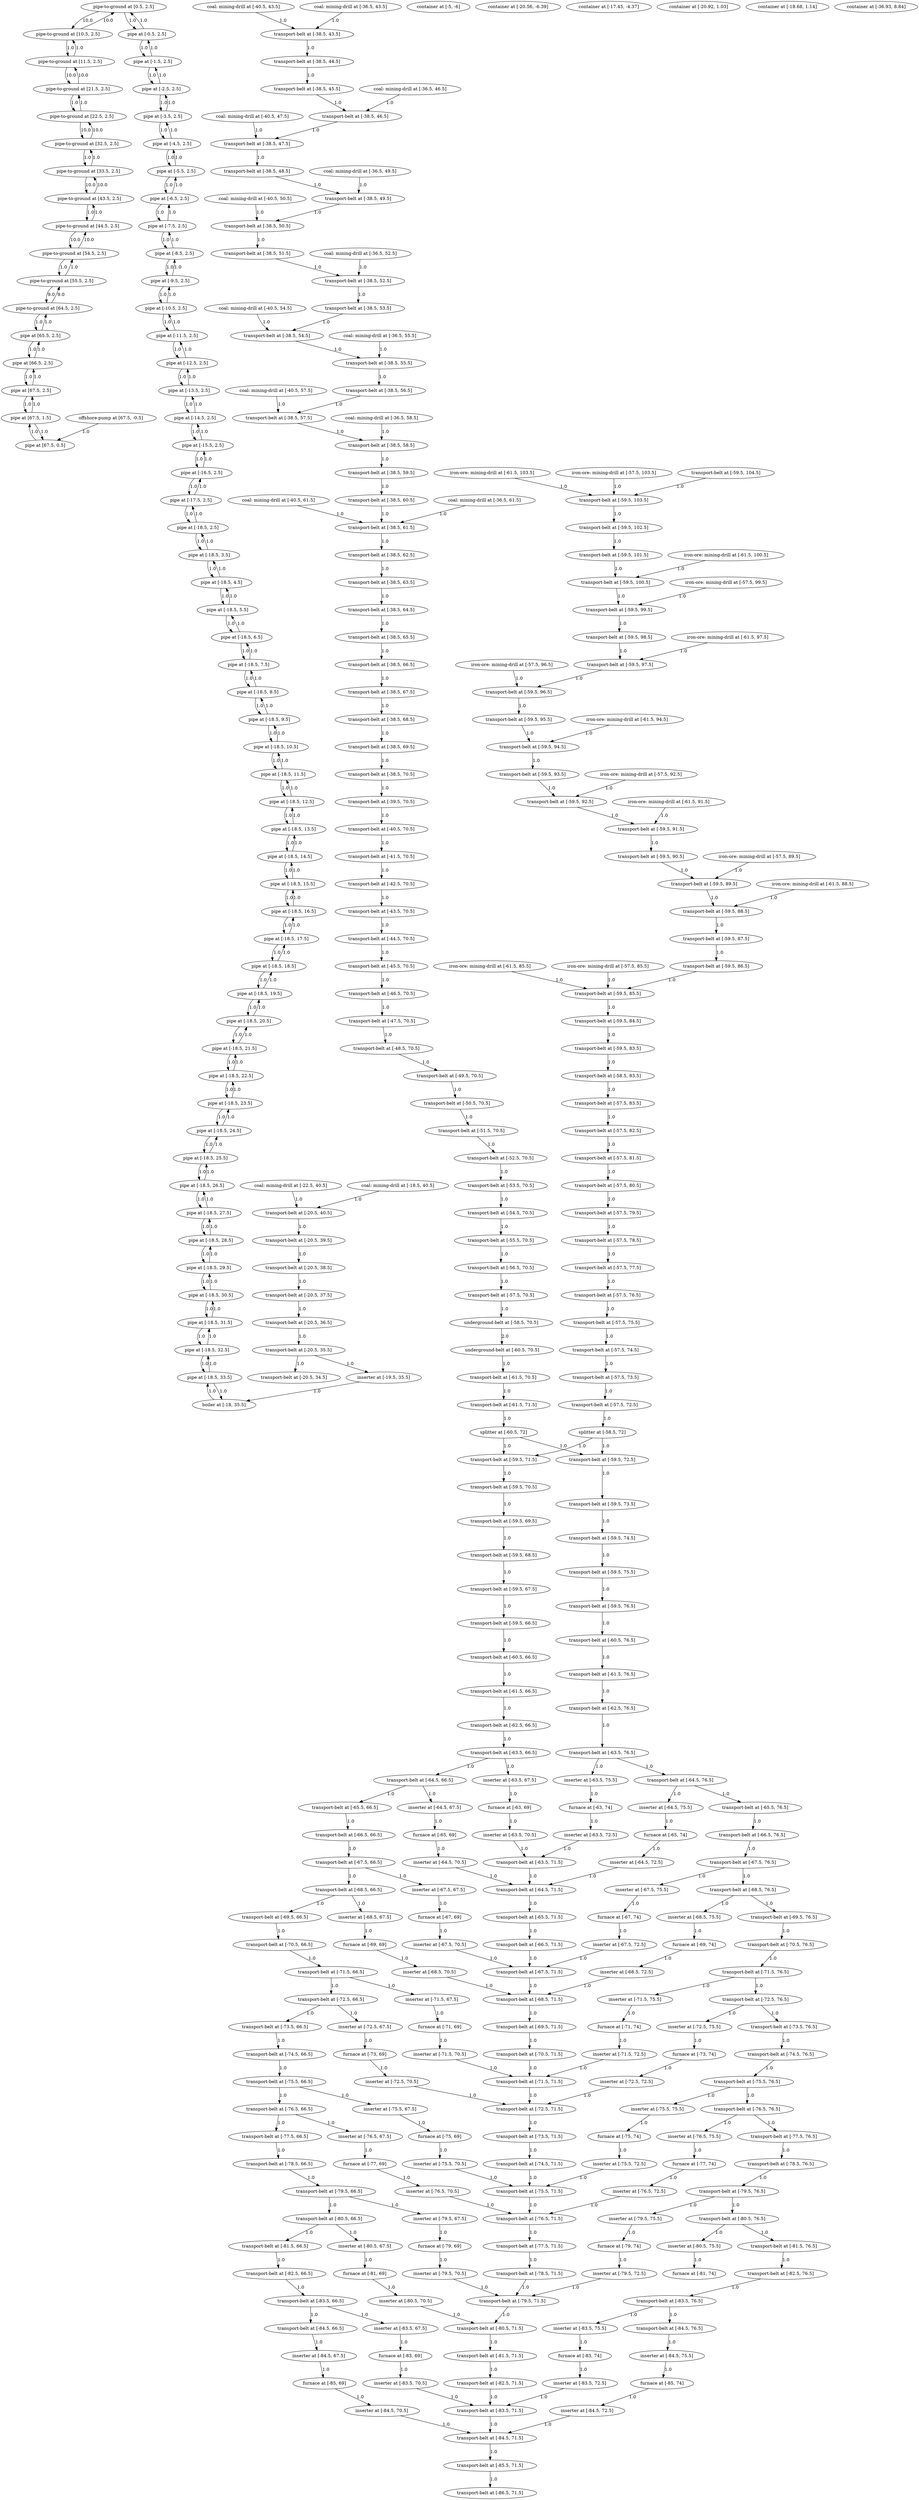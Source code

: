 digraph {
    0 [ label = "pipe-to-ground at [0.5, 2.5]" ]
    1 [ label = "pipe-to-ground at [11.5, 2.5]" ]
    2 [ label = "pipe-to-ground at [10.5, 2.5]" ]
    3 [ label = "pipe-to-ground at [21.5, 2.5]" ]
    4 [ label = "pipe-to-ground at [22.5, 2.5]" ]
    5 [ label = "offshore-pump at [67.5, -0.5]" ]
    6 [ label = "inserter at [-84.5, 67.5]" ]
    7 [ label = "transport-belt at [-84.5, 66.5]" ]
    8 [ label = "inserter at [-83.5, 67.5]" ]
    9 [ label = "transport-belt at [-83.5, 66.5]" ]
    10 [ label = "transport-belt at [-82.5, 66.5]" ]
    11 [ label = "inserter at [-80.5, 67.5]" ]
    12 [ label = "transport-belt at [-81.5, 66.5]" ]
    13 [ label = "transport-belt at [-80.5, 66.5]" ]
    14 [ label = "inserter at [-79.5, 67.5]" ]
    15 [ label = "transport-belt at [-79.5, 66.5]" ]
    16 [ label = "transport-belt at [-78.5, 66.5]" ]
    17 [ label = "inserter at [-76.5, 67.5]" ]
    18 [ label = "transport-belt at [-77.5, 66.5]" ]
    19 [ label = "transport-belt at [-76.5, 66.5]" ]
    20 [ label = "inserter at [-75.5, 67.5]" ]
    21 [ label = "transport-belt at [-75.5, 66.5]" ]
    22 [ label = "transport-belt at [-74.5, 66.5]" ]
    23 [ label = "inserter at [-72.5, 67.5]" ]
    24 [ label = "transport-belt at [-73.5, 66.5]" ]
    25 [ label = "transport-belt at [-72.5, 66.5]" ]
    26 [ label = "inserter at [-71.5, 67.5]" ]
    27 [ label = "transport-belt at [-71.5, 66.5]" ]
    28 [ label = "transport-belt at [-70.5, 66.5]" ]
    29 [ label = "inserter at [-68.5, 67.5]" ]
    30 [ label = "transport-belt at [-69.5, 66.5]" ]
    31 [ label = "transport-belt at [-68.5, 66.5]" ]
    32 [ label = "inserter at [-67.5, 67.5]" ]
    33 [ label = "transport-belt at [-67.5, 66.5]" ]
    34 [ label = "transport-belt at [-66.5, 66.5]" ]
    35 [ label = "inserter at [-64.5, 67.5]" ]
    36 [ label = "transport-belt at [-65.5, 66.5]" ]
    37 [ label = "transport-belt at [-64.5, 66.5]" ]
    38 [ label = "furnace at [-85, 69]" ]
    39 [ label = "furnace at [-83, 69]" ]
    40 [ label = "furnace at [-81, 69]" ]
    41 [ label = "furnace at [-79, 69]" ]
    42 [ label = "furnace at [-77, 69]" ]
    43 [ label = "furnace at [-75, 69]" ]
    44 [ label = "furnace at [-73, 69]" ]
    45 [ label = "furnace at [-71, 69]" ]
    46 [ label = "furnace at [-69, 69]" ]
    47 [ label = "furnace at [-67, 69]" ]
    48 [ label = "furnace at [-65, 69]" ]
    49 [ label = "transport-belt at [-86.5, 71.5]" ]
    50 [ label = "inserter at [-84.5, 70.5]" ]
    51 [ label = "transport-belt at [-85.5, 71.5]" ]
    52 [ label = "transport-belt at [-84.5, 71.5]" ]
    53 [ label = "inserter at [-83.5, 70.5]" ]
    54 [ label = "transport-belt at [-83.5, 71.5]" ]
    55 [ label = "transport-belt at [-82.5, 71.5]" ]
    56 [ label = "inserter at [-80.5, 70.5]" ]
    57 [ label = "transport-belt at [-81.5, 71.5]" ]
    58 [ label = "transport-belt at [-80.5, 71.5]" ]
    59 [ label = "inserter at [-79.5, 70.5]" ]
    60 [ label = "transport-belt at [-79.5, 71.5]" ]
    61 [ label = "transport-belt at [-78.5, 71.5]" ]
    62 [ label = "inserter at [-76.5, 70.5]" ]
    63 [ label = "transport-belt at [-77.5, 71.5]" ]
    64 [ label = "transport-belt at [-76.5, 71.5]" ]
    65 [ label = "inserter at [-75.5, 70.5]" ]
    66 [ label = "transport-belt at [-75.5, 71.5]" ]
    67 [ label = "transport-belt at [-74.5, 71.5]" ]
    68 [ label = "inserter at [-72.5, 70.5]" ]
    69 [ label = "transport-belt at [-73.5, 71.5]" ]
    70 [ label = "transport-belt at [-72.5, 71.5]" ]
    71 [ label = "inserter at [-71.5, 70.5]" ]
    72 [ label = "transport-belt at [-71.5, 71.5]" ]
    73 [ label = "transport-belt at [-70.5, 71.5]" ]
    74 [ label = "inserter at [-68.5, 70.5]" ]
    75 [ label = "transport-belt at [-69.5, 71.5]" ]
    76 [ label = "transport-belt at [-68.5, 71.5]" ]
    77 [ label = "inserter at [-67.5, 70.5]" ]
    78 [ label = "transport-belt at [-67.5, 71.5]" ]
    79 [ label = "transport-belt at [-66.5, 71.5]" ]
    80 [ label = "inserter at [-64.5, 70.5]" ]
    81 [ label = "transport-belt at [-65.5, 71.5]" ]
    82 [ label = "transport-belt at [-64.5, 71.5]" ]
    83 [ label = "inserter at [-84.5, 72.5]" ]
    84 [ label = "furnace at [-85, 74]" ]
    85 [ label = "inserter at [-83.5, 72.5]" ]
    86 [ label = "furnace at [-83, 74]" ]
    87 [ label = "furnace at [-81, 74]" ]
    88 [ label = "inserter at [-79.5, 72.5]" ]
    89 [ label = "furnace at [-79, 74]" ]
    90 [ label = "inserter at [-76.5, 72.5]" ]
    91 [ label = "furnace at [-77, 74]" ]
    92 [ label = "inserter at [-75.5, 72.5]" ]
    93 [ label = "furnace at [-75, 74]" ]
    94 [ label = "inserter at [-72.5, 72.5]" ]
    95 [ label = "furnace at [-73, 74]" ]
    96 [ label = "inserter at [-71.5, 72.5]" ]
    97 [ label = "furnace at [-71, 74]" ]
    98 [ label = "inserter at [-68.5, 72.5]" ]
    99 [ label = "furnace at [-69, 74]" ]
    100 [ label = "inserter at [-67.5, 72.5]" ]
    101 [ label = "furnace at [-67, 74]" ]
    102 [ label = "inserter at [-64.5, 72.5]" ]
    103 [ label = "furnace at [-65, 74]" ]
    104 [ label = "inserter at [-84.5, 75.5]" ]
    105 [ label = "inserter at [-83.5, 75.5]" ]
    106 [ label = "inserter at [-80.5, 75.5]" ]
    107 [ label = "inserter at [-79.5, 75.5]" ]
    108 [ label = "inserter at [-76.5, 75.5]" ]
    109 [ label = "inserter at [-75.5, 75.5]" ]
    110 [ label = "inserter at [-72.5, 75.5]" ]
    111 [ label = "inserter at [-71.5, 75.5]" ]
    112 [ label = "inserter at [-68.5, 75.5]" ]
    113 [ label = "inserter at [-67.5, 75.5]" ]
    114 [ label = "inserter at [-64.5, 75.5]" ]
    115 [ label = "transport-belt at [-84.5, 76.5]" ]
    116 [ label = "transport-belt at [-82.5, 76.5]" ]
    117 [ label = "transport-belt at [-83.5, 76.5]" ]
    118 [ label = "transport-belt at [-80.5, 76.5]" ]
    119 [ label = "transport-belt at [-81.5, 76.5]" ]
    120 [ label = "transport-belt at [-78.5, 76.5]" ]
    121 [ label = "transport-belt at [-79.5, 76.5]" ]
    122 [ label = "transport-belt at [-76.5, 76.5]" ]
    123 [ label = "transport-belt at [-77.5, 76.5]" ]
    124 [ label = "transport-belt at [-74.5, 76.5]" ]
    125 [ label = "transport-belt at [-75.5, 76.5]" ]
    126 [ label = "transport-belt at [-72.5, 76.5]" ]
    127 [ label = "transport-belt at [-73.5, 76.5]" ]
    128 [ label = "transport-belt at [-70.5, 76.5]" ]
    129 [ label = "transport-belt at [-71.5, 76.5]" ]
    130 [ label = "transport-belt at [-68.5, 76.5]" ]
    131 [ label = "transport-belt at [-69.5, 76.5]" ]
    132 [ label = "transport-belt at [-66.5, 76.5]" ]
    133 [ label = "transport-belt at [-67.5, 76.5]" ]
    134 [ label = "transport-belt at [-64.5, 76.5]" ]
    135 [ label = "transport-belt at [-65.5, 76.5]" ]
    136 [ label = "container at [-5, -6]" ]
    137 [ label = "container at [-20.56, -6.39]" ]
    138 [ label = "container at [-17.45, -4.37]" ]
    139 [ label = "coal: mining-drill at [-40.5, 43.5]" ]
    140 [ label = "transport-belt at [-38.5, 43.5]" ]
    141 [ label = "coal: mining-drill at [-36.5, 43.5]" ]
    142 [ label = "transport-belt at [-38.5, 44.5]" ]
    143 [ label = "transport-belt at [-38.5, 45.5]" ]
    144 [ label = "coal: mining-drill at [-36.5, 46.5]" ]
    145 [ label = "coal: mining-drill at [-40.5, 47.5]" ]
    146 [ label = "transport-belt at [-38.5, 46.5]" ]
    147 [ label = "transport-belt at [-38.5, 47.5]" ]
    148 [ label = "coal: mining-drill at [-40.5, 50.5]" ]
    149 [ label = "transport-belt at [-38.5, 48.5]" ]
    150 [ label = "transport-belt at [-38.5, 49.5]" ]
    151 [ label = "coal: mining-drill at [-36.5, 49.5]" ]
    152 [ label = "transport-belt at [-38.5, 50.5]" ]
    153 [ label = "transport-belt at [-38.5, 51.5]" ]
    154 [ label = "coal: mining-drill at [-36.5, 52.5]" ]
    155 [ label = "coal: mining-drill at [-40.5, 54.5]" ]
    156 [ label = "transport-belt at [-38.5, 52.5]" ]
    157 [ label = "transport-belt at [-38.5, 53.5]" ]
    158 [ label = "transport-belt at [-38.5, 54.5]" ]
    159 [ label = "transport-belt at [-38.5, 55.5]" ]
    160 [ label = "coal: mining-drill at [-36.5, 55.5]" ]
    161 [ label = "coal: mining-drill at [-40.5, 57.5]" ]
    162 [ label = "transport-belt at [-38.5, 56.5]" ]
    163 [ label = "transport-belt at [-38.5, 57.5]" ]
    164 [ label = "coal: mining-drill at [-36.5, 58.5]" ]
    165 [ label = "transport-belt at [-38.5, 58.5]" ]
    166 [ label = "transport-belt at [-38.5, 59.5]" ]
    167 [ label = "coal: mining-drill at [-40.5, 61.5]" ]
    168 [ label = "transport-belt at [-38.5, 60.5]" ]
    169 [ label = "transport-belt at [-38.5, 61.5]" ]
    170 [ label = "coal: mining-drill at [-36.5, 61.5]" ]
    171 [ label = "transport-belt at [-38.5, 63.5]" ]
    172 [ label = "transport-belt at [-38.5, 62.5]" ]
    173 [ label = "pipe at [67.5, 0.5]" ]
    174 [ label = "pipe at [67.5, 1.5]" ]
    175 [ label = "pipe at [65.5, 2.5]" ]
    176 [ label = "pipe-to-ground at [64.5, 2.5]" ]
    177 [ label = "pipe at [67.5, 2.5]" ]
    178 [ label = "pipe at [66.5, 2.5]" ]
    179 [ label = "container at [-20.92, 1.03]" ]
    180 [ label = "container at [-18.68, 1.14]" ]
    181 [ label = "pipe at [-18.5, 2.5]" ]
    182 [ label = "pipe at [-18.5, 3.5]" ]
    183 [ label = "pipe at [-16.5, 2.5]" ]
    184 [ label = "pipe at [-17.5, 2.5]" ]
    185 [ label = "pipe at [-14.5, 2.5]" ]
    186 [ label = "pipe at [-15.5, 2.5]" ]
    187 [ label = "pipe at [-12.5, 2.5]" ]
    188 [ label = "pipe at [-13.5, 2.5]" ]
    189 [ label = "pipe at [-10.5, 2.5]" ]
    190 [ label = "pipe at [-11.5, 2.5]" ]
    191 [ label = "pipe at [-8.5, 2.5]" ]
    192 [ label = "pipe at [-9.5, 2.5]" ]
    193 [ label = "pipe at [-6.5, 2.5]" ]
    194 [ label = "pipe at [-7.5, 2.5]" ]
    195 [ label = "pipe at [-4.5, 2.5]" ]
    196 [ label = "pipe at [-5.5, 2.5]" ]
    197 [ label = "pipe at [-2.5, 2.5]" ]
    198 [ label = "pipe at [-3.5, 2.5]" ]
    199 [ label = "pipe at [-0.5, 2.5]" ]
    200 [ label = "pipe at [-1.5, 2.5]" ]
    201 [ label = "pipe at [-18.5, 4.5]" ]
    202 [ label = "pipe at [-18.5, 5.5]" ]
    203 [ label = "pipe at [-18.5, 6.5]" ]
    204 [ label = "pipe at [-18.5, 7.5]" ]
    205 [ label = "pipe at [-18.5, 8.5]" ]
    206 [ label = "pipe at [-18.5, 9.5]" ]
    207 [ label = "pipe at [-18.5, 10.5]" ]
    208 [ label = "pipe at [-18.5, 11.5]" ]
    209 [ label = "pipe at [-18.5, 12.5]" ]
    210 [ label = "pipe at [-18.5, 13.5]" ]
    211 [ label = "pipe at [-18.5, 14.5]" ]
    212 [ label = "pipe at [-18.5, 15.5]" ]
    213 [ label = "pipe at [-18.5, 16.5]" ]
    214 [ label = "pipe at [-18.5, 17.5]" ]
    215 [ label = "pipe at [-18.5, 18.5]" ]
    216 [ label = "pipe at [-18.5, 19.5]" ]
    217 [ label = "pipe at [-18.5, 20.5]" ]
    218 [ label = "pipe at [-18.5, 21.5]" ]
    219 [ label = "pipe at [-18.5, 22.5]" ]
    220 [ label = "pipe at [-18.5, 23.5]" ]
    221 [ label = "pipe at [-18.5, 24.5]" ]
    222 [ label = "pipe at [-18.5, 25.5]" ]
    223 [ label = "pipe at [-18.5, 26.5]" ]
    224 [ label = "pipe at [-18.5, 27.5]" ]
    225 [ label = "pipe at [-18.5, 28.5]" ]
    226 [ label = "pipe at [-18.5, 29.5]" ]
    227 [ label = "pipe at [-18.5, 30.5]" ]
    228 [ label = "pipe at [-18.5, 31.5]" ]
    229 [ label = "container at [-36.93, 8.84]" ]
    230 [ label = "iron-ore: mining-drill at [-61.5, 97.5]" ]
    231 [ label = "transport-belt at [-59.5, 97.5]" ]
    232 [ label = "transport-belt at [-59.5, 96.5]" ]
    233 [ label = "iron-ore: mining-drill at [-57.5, 96.5]" ]
    234 [ label = "iron-ore: mining-drill at [-61.5, 100.5]" ]
    235 [ label = "transport-belt at [-59.5, 99.5]" ]
    236 [ label = "transport-belt at [-59.5, 98.5]" ]
    237 [ label = "iron-ore: mining-drill at [-57.5, 99.5]" ]
    238 [ label = "transport-belt at [-59.5, 101.5]" ]
    239 [ label = "transport-belt at [-59.5, 100.5]" ]
    240 [ label = "iron-ore: mining-drill at [-61.5, 103.5]" ]
    241 [ label = "transport-belt at [-59.5, 103.5]" ]
    242 [ label = "transport-belt at [-59.5, 102.5]" ]
    243 [ label = "iron-ore: mining-drill at [-57.5, 103.5]" ]
    244 [ label = "transport-belt at [-59.5, 104.5]" ]
    245 [ label = "pipe at [-18.5, 32.5]" ]
    246 [ label = "pipe at [-18.5, 33.5]" ]
    247 [ label = "transport-belt at [-20.5, 34.5]" ]
    248 [ label = "transport-belt at [-20.5, 35.5]" ]
    249 [ label = "inserter at [-19.5, 35.5]" ]
    250 [ label = "boiler at [-18, 35.5]" ]
    251 [ label = "transport-belt at [-20.5, 36.5]" ]
    252 [ label = "transport-belt at [-20.5, 37.5]" ]
    253 [ label = "coal: mining-drill at [-22.5, 40.5]" ]
    254 [ label = "transport-belt at [-20.5, 38.5]" ]
    255 [ label = "transport-belt at [-20.5, 39.5]" ]
    256 [ label = "coal: mining-drill at [-18.5, 40.5]" ]
    257 [ label = "transport-belt at [-20.5, 40.5]" ]
    258 [ label = "transport-belt at [-38.5, 65.5]" ]
    259 [ label = "transport-belt at [-38.5, 64.5]" ]
    260 [ label = "inserter at [-63.5, 67.5]" ]
    261 [ label = "transport-belt at [-63.5, 66.5]" ]
    262 [ label = "transport-belt at [-62.5, 66.5]" ]
    263 [ label = "transport-belt at [-61.5, 66.5]" ]
    264 [ label = "transport-belt at [-60.5, 66.5]" ]
    265 [ label = "transport-belt at [-59.5, 66.5]" ]
    266 [ label = "transport-belt at [-59.5, 67.5]" ]
    267 [ label = "transport-belt at [-38.5, 67.5]" ]
    268 [ label = "transport-belt at [-38.5, 66.5]" ]
    269 [ label = "furnace at [-63, 69]" ]
    270 [ label = "transport-belt at [-59.5, 68.5]" ]
    271 [ label = "transport-belt at [-59.5, 69.5]" ]
    272 [ label = "transport-belt at [-38.5, 69.5]" ]
    273 [ label = "transport-belt at [-38.5, 68.5]" ]
    274 [ label = "inserter at [-63.5, 70.5]" ]
    275 [ label = "transport-belt at [-63.5, 71.5]" ]
    276 [ label = "transport-belt at [-61.5, 71.5]" ]
    277 [ label = "transport-belt at [-61.5, 70.5]" ]
    278 [ label = "underground-belt at [-60.5, 70.5]" ]
    279 [ label = "splitter at [-60.5, 72]" ]
    280 [ label = "underground-belt at [-58.5, 70.5]" ]
    281 [ label = "splitter at [-58.5, 72]" ]
    282 [ label = "transport-belt at [-59.5, 70.5]" ]
    283 [ label = "transport-belt at [-59.5, 71.5]" ]
    284 [ label = "transport-belt at [-56.5, 70.5]" ]
    285 [ label = "transport-belt at [-57.5, 70.5]" ]
    286 [ label = "transport-belt at [-54.5, 70.5]" ]
    287 [ label = "transport-belt at [-55.5, 70.5]" ]
    288 [ label = "transport-belt at [-52.5, 70.5]" ]
    289 [ label = "transport-belt at [-53.5, 70.5]" ]
    290 [ label = "transport-belt at [-50.5, 70.5]" ]
    291 [ label = "transport-belt at [-51.5, 70.5]" ]
    292 [ label = "transport-belt at [-48.5, 70.5]" ]
    293 [ label = "transport-belt at [-49.5, 70.5]" ]
    294 [ label = "transport-belt at [-46.5, 70.5]" ]
    295 [ label = "transport-belt at [-47.5, 70.5]" ]
    296 [ label = "transport-belt at [-44.5, 70.5]" ]
    297 [ label = "transport-belt at [-45.5, 70.5]" ]
    298 [ label = "transport-belt at [-42.5, 70.5]" ]
    299 [ label = "transport-belt at [-43.5, 70.5]" ]
    300 [ label = "transport-belt at [-40.5, 70.5]" ]
    301 [ label = "transport-belt at [-41.5, 70.5]" ]
    302 [ label = "transport-belt at [-38.5, 70.5]" ]
    303 [ label = "transport-belt at [-39.5, 70.5]" ]
    304 [ label = "inserter at [-63.5, 72.5]" ]
    305 [ label = "furnace at [-63, 74]" ]
    306 [ label = "transport-belt at [-59.5, 73.5]" ]
    307 [ label = "transport-belt at [-59.5, 72.5]" ]
    308 [ label = "transport-belt at [-57.5, 72.5]" ]
    309 [ label = "transport-belt at [-57.5, 73.5]" ]
    310 [ label = "inserter at [-63.5, 75.5]" ]
    311 [ label = "transport-belt at [-59.5, 75.5]" ]
    312 [ label = "transport-belt at [-59.5, 74.5]" ]
    313 [ label = "transport-belt at [-57.5, 74.5]" ]
    314 [ label = "transport-belt at [-57.5, 75.5]" ]
    315 [ label = "transport-belt at [-62.5, 76.5]" ]
    316 [ label = "transport-belt at [-63.5, 76.5]" ]
    317 [ label = "transport-belt at [-60.5, 76.5]" ]
    318 [ label = "transport-belt at [-61.5, 76.5]" ]
    319 [ label = "transport-belt at [-59.5, 76.5]" ]
    320 [ label = "transport-belt at [-57.5, 76.5]" ]
    321 [ label = "transport-belt at [-57.5, 77.5]" ]
    322 [ label = "transport-belt at [-57.5, 78.5]" ]
    323 [ label = "transport-belt at [-57.5, 79.5]" ]
    324 [ label = "transport-belt at [-57.5, 80.5]" ]
    325 [ label = "transport-belt at [-57.5, 81.5]" ]
    326 [ label = "transport-belt at [-58.5, 83.5]" ]
    327 [ label = "transport-belt at [-59.5, 83.5]" ]
    328 [ label = "transport-belt at [-57.5, 82.5]" ]
    329 [ label = "transport-belt at [-57.5, 83.5]" ]
    330 [ label = "iron-ore: mining-drill at [-61.5, 85.5]" ]
    331 [ label = "transport-belt at [-59.5, 85.5]" ]
    332 [ label = "transport-belt at [-59.5, 84.5]" ]
    333 [ label = "iron-ore: mining-drill at [-57.5, 85.5]" ]
    334 [ label = "iron-ore: mining-drill at [-61.5, 88.5]" ]
    335 [ label = "transport-belt at [-59.5, 87.5]" ]
    336 [ label = "transport-belt at [-59.5, 86.5]" ]
    337 [ label = "transport-belt at [-59.5, 89.5]" ]
    338 [ label = "transport-belt at [-59.5, 88.5]" ]
    339 [ label = "iron-ore: mining-drill at [-57.5, 89.5]" ]
    340 [ label = "iron-ore: mining-drill at [-61.5, 91.5]" ]
    341 [ label = "transport-belt at [-59.5, 91.5]" ]
    342 [ label = "transport-belt at [-59.5, 90.5]" ]
    343 [ label = "iron-ore: mining-drill at [-57.5, 92.5]" ]
    344 [ label = "iron-ore: mining-drill at [-61.5, 94.5]" ]
    345 [ label = "transport-belt at [-59.5, 93.5]" ]
    346 [ label = "transport-belt at [-59.5, 92.5]" ]
    347 [ label = "transport-belt at [-59.5, 95.5]" ]
    348 [ label = "transport-belt at [-59.5, 94.5]" ]
    349 [ label = "pipe-to-ground at [33.5, 2.5]" ]
    350 [ label = "pipe-to-ground at [32.5, 2.5]" ]
    351 [ label = "pipe-to-ground at [43.5, 2.5]" ]
    352 [ label = "pipe-to-ground at [44.5, 2.5]" ]
    353 [ label = "pipe-to-ground at [55.5, 2.5]" ]
    354 [ label = "pipe-to-ground at [54.5, 2.5]" ]
    2 -> 0 [ label = "10.0" ]
    0 -> 2 [ label = "10.0" ]
    0 -> 199 [ label = "1.0" ]
    3 -> 1 [ label = "10.0" ]
    1 -> 3 [ label = "10.0" ]
    1 -> 2 [ label = "1.0" ]
    2 -> 1 [ label = "1.0" ]
    3 -> 4 [ label = "1.0" ]
    350 -> 4 [ label = "10.0" ]
    4 -> 350 [ label = "10.0" ]
    4 -> 3 [ label = "1.0" ]
    5 -> 173 [ label = "1.0" ]
    6 -> 38 [ label = "1.0" ]
    7 -> 6 [ label = "1.0" ]
    8 -> 39 [ label = "1.0" ]
    9 -> 8 [ label = "1.0" ]
    9 -> 7 [ label = "1.0" ]
    10 -> 9 [ label = "1.0" ]
    11 -> 40 [ label = "1.0" ]
    13 -> 11 [ label = "1.0" ]
    12 -> 10 [ label = "1.0" ]
    13 -> 12 [ label = "1.0" ]
    14 -> 41 [ label = "1.0" ]
    15 -> 14 [ label = "1.0" ]
    15 -> 13 [ label = "1.0" ]
    16 -> 15 [ label = "1.0" ]
    17 -> 42 [ label = "1.0" ]
    19 -> 17 [ label = "1.0" ]
    18 -> 16 [ label = "1.0" ]
    19 -> 18 [ label = "1.0" ]
    20 -> 43 [ label = "1.0" ]
    21 -> 20 [ label = "1.0" ]
    21 -> 19 [ label = "1.0" ]
    22 -> 21 [ label = "1.0" ]
    23 -> 44 [ label = "1.0" ]
    25 -> 23 [ label = "1.0" ]
    24 -> 22 [ label = "1.0" ]
    25 -> 24 [ label = "1.0" ]
    26 -> 45 [ label = "1.0" ]
    27 -> 26 [ label = "1.0" ]
    27 -> 25 [ label = "1.0" ]
    28 -> 27 [ label = "1.0" ]
    29 -> 46 [ label = "1.0" ]
    31 -> 29 [ label = "1.0" ]
    30 -> 28 [ label = "1.0" ]
    31 -> 30 [ label = "1.0" ]
    32 -> 47 [ label = "1.0" ]
    33 -> 32 [ label = "1.0" ]
    33 -> 31 [ label = "1.0" ]
    34 -> 33 [ label = "1.0" ]
    35 -> 48 [ label = "1.0" ]
    37 -> 35 [ label = "1.0" ]
    36 -> 34 [ label = "1.0" ]
    37 -> 36 [ label = "1.0" ]
    50 -> 52 [ label = "1.0" ]
    38 -> 50 [ label = "1.0" ]
    51 -> 49 [ label = "1.0" ]
    52 -> 51 [ label = "1.0" ]
    53 -> 54 [ label = "1.0" ]
    39 -> 53 [ label = "1.0" ]
    54 -> 52 [ label = "1.0" ]
    55 -> 54 [ label = "1.0" ]
    56 -> 58 [ label = "1.0" ]
    40 -> 56 [ label = "1.0" ]
    57 -> 55 [ label = "1.0" ]
    58 -> 57 [ label = "1.0" ]
    59 -> 60 [ label = "1.0" ]
    41 -> 59 [ label = "1.0" ]
    60 -> 58 [ label = "1.0" ]
    61 -> 60 [ label = "1.0" ]
    62 -> 64 [ label = "1.0" ]
    42 -> 62 [ label = "1.0" ]
    63 -> 61 [ label = "1.0" ]
    64 -> 63 [ label = "1.0" ]
    65 -> 66 [ label = "1.0" ]
    43 -> 65 [ label = "1.0" ]
    66 -> 64 [ label = "1.0" ]
    67 -> 66 [ label = "1.0" ]
    68 -> 70 [ label = "1.0" ]
    44 -> 68 [ label = "1.0" ]
    69 -> 67 [ label = "1.0" ]
    70 -> 69 [ label = "1.0" ]
    71 -> 72 [ label = "1.0" ]
    45 -> 71 [ label = "1.0" ]
    72 -> 70 [ label = "1.0" ]
    73 -> 72 [ label = "1.0" ]
    74 -> 76 [ label = "1.0" ]
    46 -> 74 [ label = "1.0" ]
    75 -> 73 [ label = "1.0" ]
    76 -> 75 [ label = "1.0" ]
    77 -> 78 [ label = "1.0" ]
    47 -> 77 [ label = "1.0" ]
    78 -> 76 [ label = "1.0" ]
    79 -> 78 [ label = "1.0" ]
    80 -> 82 [ label = "1.0" ]
    48 -> 80 [ label = "1.0" ]
    81 -> 79 [ label = "1.0" ]
    82 -> 81 [ label = "1.0" ]
    83 -> 52 [ label = "1.0" ]
    84 -> 83 [ label = "1.0" ]
    85 -> 54 [ label = "1.0" ]
    86 -> 85 [ label = "1.0" ]
    88 -> 60 [ label = "1.0" ]
    89 -> 88 [ label = "1.0" ]
    90 -> 64 [ label = "1.0" ]
    91 -> 90 [ label = "1.0" ]
    92 -> 66 [ label = "1.0" ]
    93 -> 92 [ label = "1.0" ]
    94 -> 70 [ label = "1.0" ]
    95 -> 94 [ label = "1.0" ]
    96 -> 72 [ label = "1.0" ]
    97 -> 96 [ label = "1.0" ]
    98 -> 76 [ label = "1.0" ]
    99 -> 98 [ label = "1.0" ]
    100 -> 78 [ label = "1.0" ]
    101 -> 100 [ label = "1.0" ]
    102 -> 82 [ label = "1.0" ]
    103 -> 102 [ label = "1.0" ]
    104 -> 84 [ label = "1.0" ]
    115 -> 104 [ label = "1.0" ]
    105 -> 86 [ label = "1.0" ]
    117 -> 105 [ label = "1.0" ]
    106 -> 87 [ label = "1.0" ]
    118 -> 106 [ label = "1.0" ]
    107 -> 89 [ label = "1.0" ]
    121 -> 107 [ label = "1.0" ]
    108 -> 91 [ label = "1.0" ]
    122 -> 108 [ label = "1.0" ]
    109 -> 93 [ label = "1.0" ]
    125 -> 109 [ label = "1.0" ]
    110 -> 95 [ label = "1.0" ]
    126 -> 110 [ label = "1.0" ]
    111 -> 97 [ label = "1.0" ]
    129 -> 111 [ label = "1.0" ]
    112 -> 99 [ label = "1.0" ]
    130 -> 112 [ label = "1.0" ]
    113 -> 101 [ label = "1.0" ]
    133 -> 113 [ label = "1.0" ]
    114 -> 103 [ label = "1.0" ]
    134 -> 114 [ label = "1.0" ]
    116 -> 117 [ label = "1.0" ]
    117 -> 115 [ label = "1.0" ]
    118 -> 119 [ label = "1.0" ]
    119 -> 116 [ label = "1.0" ]
    120 -> 121 [ label = "1.0" ]
    121 -> 118 [ label = "1.0" ]
    122 -> 123 [ label = "1.0" ]
    123 -> 120 [ label = "1.0" ]
    124 -> 125 [ label = "1.0" ]
    125 -> 122 [ label = "1.0" ]
    126 -> 127 [ label = "1.0" ]
    127 -> 124 [ label = "1.0" ]
    128 -> 129 [ label = "1.0" ]
    129 -> 126 [ label = "1.0" ]
    130 -> 131 [ label = "1.0" ]
    131 -> 128 [ label = "1.0" ]
    132 -> 133 [ label = "1.0" ]
    133 -> 130 [ label = "1.0" ]
    134 -> 135 [ label = "1.0" ]
    135 -> 132 [ label = "1.0" ]
    139 -> 140 [ label = "1.0" ]
    140 -> 142 [ label = "1.0" ]
    141 -> 140 [ label = "1.0" ]
    142 -> 143 [ label = "1.0" ]
    143 -> 146 [ label = "1.0" ]
    144 -> 146 [ label = "1.0" ]
    145 -> 147 [ label = "1.0" ]
    146 -> 147 [ label = "1.0" ]
    147 -> 149 [ label = "1.0" ]
    148 -> 152 [ label = "1.0" ]
    149 -> 150 [ label = "1.0" ]
    150 -> 152 [ label = "1.0" ]
    151 -> 150 [ label = "1.0" ]
    152 -> 153 [ label = "1.0" ]
    153 -> 156 [ label = "1.0" ]
    154 -> 156 [ label = "1.0" ]
    155 -> 158 [ label = "1.0" ]
    156 -> 157 [ label = "1.0" ]
    157 -> 158 [ label = "1.0" ]
    158 -> 159 [ label = "1.0" ]
    159 -> 162 [ label = "1.0" ]
    160 -> 159 [ label = "1.0" ]
    161 -> 163 [ label = "1.0" ]
    162 -> 163 [ label = "1.0" ]
    163 -> 165 [ label = "1.0" ]
    164 -> 165 [ label = "1.0" ]
    165 -> 166 [ label = "1.0" ]
    166 -> 168 [ label = "1.0" ]
    167 -> 169 [ label = "1.0" ]
    168 -> 169 [ label = "1.0" ]
    169 -> 172 [ label = "1.0" ]
    170 -> 169 [ label = "1.0" ]
    171 -> 259 [ label = "1.0" ]
    172 -> 171 [ label = "1.0" ]
    173 -> 174 [ label = "1.0" ]
    174 -> 173 [ label = "1.0" ]
    174 -> 177 [ label = "1.0" ]
    177 -> 174 [ label = "1.0" ]
    175 -> 178 [ label = "1.0" ]
    178 -> 175 [ label = "1.0" ]
    175 -> 176 [ label = "1.0" ]
    176 -> 175 [ label = "1.0" ]
    353 -> 176 [ label = "9.0" ]
    176 -> 353 [ label = "9.0" ]
    177 -> 178 [ label = "1.0" ]
    178 -> 177 [ label = "1.0" ]
    181 -> 184 [ label = "1.0" ]
    184 -> 181 [ label = "1.0" ]
    181 -> 182 [ label = "1.0" ]
    182 -> 181 [ label = "1.0" ]
    182 -> 201 [ label = "1.0" ]
    201 -> 182 [ label = "1.0" ]
    183 -> 186 [ label = "1.0" ]
    186 -> 183 [ label = "1.0" ]
    183 -> 184 [ label = "1.0" ]
    184 -> 183 [ label = "1.0" ]
    185 -> 188 [ label = "1.0" ]
    188 -> 185 [ label = "1.0" ]
    185 -> 186 [ label = "1.0" ]
    186 -> 185 [ label = "1.0" ]
    187 -> 190 [ label = "1.0" ]
    190 -> 187 [ label = "1.0" ]
    187 -> 188 [ label = "1.0" ]
    188 -> 187 [ label = "1.0" ]
    189 -> 192 [ label = "1.0" ]
    192 -> 189 [ label = "1.0" ]
    189 -> 190 [ label = "1.0" ]
    190 -> 189 [ label = "1.0" ]
    191 -> 194 [ label = "1.0" ]
    194 -> 191 [ label = "1.0" ]
    191 -> 192 [ label = "1.0" ]
    192 -> 191 [ label = "1.0" ]
    193 -> 196 [ label = "1.0" ]
    196 -> 193 [ label = "1.0" ]
    193 -> 194 [ label = "1.0" ]
    194 -> 193 [ label = "1.0" ]
    195 -> 198 [ label = "1.0" ]
    198 -> 195 [ label = "1.0" ]
    195 -> 196 [ label = "1.0" ]
    196 -> 195 [ label = "1.0" ]
    197 -> 200 [ label = "1.0" ]
    200 -> 197 [ label = "1.0" ]
    197 -> 198 [ label = "1.0" ]
    198 -> 197 [ label = "1.0" ]
    199 -> 0 [ label = "1.0" ]
    199 -> 200 [ label = "1.0" ]
    200 -> 199 [ label = "1.0" ]
    201 -> 202 [ label = "1.0" ]
    202 -> 201 [ label = "1.0" ]
    202 -> 203 [ label = "1.0" ]
    203 -> 202 [ label = "1.0" ]
    203 -> 204 [ label = "1.0" ]
    204 -> 203 [ label = "1.0" ]
    204 -> 205 [ label = "1.0" ]
    205 -> 204 [ label = "1.0" ]
    205 -> 206 [ label = "1.0" ]
    206 -> 205 [ label = "1.0" ]
    206 -> 207 [ label = "1.0" ]
    207 -> 206 [ label = "1.0" ]
    207 -> 208 [ label = "1.0" ]
    208 -> 207 [ label = "1.0" ]
    208 -> 209 [ label = "1.0" ]
    209 -> 208 [ label = "1.0" ]
    209 -> 210 [ label = "1.0" ]
    210 -> 209 [ label = "1.0" ]
    210 -> 211 [ label = "1.0" ]
    211 -> 210 [ label = "1.0" ]
    211 -> 212 [ label = "1.0" ]
    212 -> 211 [ label = "1.0" ]
    212 -> 213 [ label = "1.0" ]
    213 -> 212 [ label = "1.0" ]
    213 -> 214 [ label = "1.0" ]
    214 -> 213 [ label = "1.0" ]
    214 -> 215 [ label = "1.0" ]
    215 -> 214 [ label = "1.0" ]
    215 -> 216 [ label = "1.0" ]
    216 -> 215 [ label = "1.0" ]
    216 -> 217 [ label = "1.0" ]
    217 -> 216 [ label = "1.0" ]
    217 -> 218 [ label = "1.0" ]
    218 -> 217 [ label = "1.0" ]
    218 -> 219 [ label = "1.0" ]
    219 -> 218 [ label = "1.0" ]
    219 -> 220 [ label = "1.0" ]
    220 -> 219 [ label = "1.0" ]
    220 -> 221 [ label = "1.0" ]
    221 -> 220 [ label = "1.0" ]
    221 -> 222 [ label = "1.0" ]
    222 -> 221 [ label = "1.0" ]
    222 -> 223 [ label = "1.0" ]
    223 -> 222 [ label = "1.0" ]
    223 -> 224 [ label = "1.0" ]
    224 -> 223 [ label = "1.0" ]
    224 -> 225 [ label = "1.0" ]
    225 -> 224 [ label = "1.0" ]
    225 -> 226 [ label = "1.0" ]
    226 -> 225 [ label = "1.0" ]
    226 -> 227 [ label = "1.0" ]
    227 -> 226 [ label = "1.0" ]
    227 -> 228 [ label = "1.0" ]
    228 -> 227 [ label = "1.0" ]
    228 -> 245 [ label = "1.0" ]
    245 -> 228 [ label = "1.0" ]
    230 -> 231 [ label = "1.0" ]
    231 -> 232 [ label = "1.0" ]
    232 -> 347 [ label = "1.0" ]
    233 -> 232 [ label = "1.0" ]
    234 -> 239 [ label = "1.0" ]
    235 -> 236 [ label = "1.0" ]
    236 -> 231 [ label = "1.0" ]
    237 -> 235 [ label = "1.0" ]
    238 -> 239 [ label = "1.0" ]
    239 -> 235 [ label = "1.0" ]
    240 -> 241 [ label = "1.0" ]
    241 -> 242 [ label = "1.0" ]
    242 -> 238 [ label = "1.0" ]
    243 -> 241 [ label = "1.0" ]
    244 -> 241 [ label = "1.0" ]
    245 -> 246 [ label = "1.0" ]
    246 -> 245 [ label = "1.0" ]
    246 -> 250 [ label = "1.0" ]
    250 -> 246 [ label = "1.0" ]
    248 -> 247 [ label = "1.0" ]
    249 -> 250 [ label = "1.0" ]
    248 -> 249 [ label = "1.0" ]
    251 -> 248 [ label = "1.0" ]
    252 -> 251 [ label = "1.0" ]
    253 -> 257 [ label = "1.0" ]
    254 -> 252 [ label = "1.0" ]
    255 -> 254 [ label = "1.0" ]
    256 -> 257 [ label = "1.0" ]
    257 -> 255 [ label = "1.0" ]
    258 -> 268 [ label = "1.0" ]
    259 -> 258 [ label = "1.0" ]
    260 -> 269 [ label = "1.0" ]
    261 -> 260 [ label = "1.0" ]
    261 -> 37 [ label = "1.0" ]
    262 -> 261 [ label = "1.0" ]
    263 -> 262 [ label = "1.0" ]
    264 -> 263 [ label = "1.0" ]
    265 -> 264 [ label = "1.0" ]
    266 -> 265 [ label = "1.0" ]
    267 -> 273 [ label = "1.0" ]
    268 -> 267 [ label = "1.0" ]
    270 -> 266 [ label = "1.0" ]
    271 -> 270 [ label = "1.0" ]
    272 -> 302 [ label = "1.0" ]
    273 -> 272 [ label = "1.0" ]
    274 -> 275 [ label = "1.0" ]
    269 -> 274 [ label = "1.0" ]
    275 -> 82 [ label = "1.0" ]
    276 -> 279 [ label = "1.0" ]
    277 -> 276 [ label = "1.0" ]
    280 -> 278 [ label = "2.0" ]
    278 -> 277 [ label = "1.0" ]
    279 -> 307 [ label = "1.0" ]
    279 -> 283 [ label = "1.0" ]
    281 -> 283 [ label = "1.0" ]
    281 -> 307 [ label = "1.0" ]
    282 -> 271 [ label = "1.0" ]
    283 -> 282 [ label = "1.0" ]
    284 -> 285 [ label = "1.0" ]
    285 -> 280 [ label = "1.0" ]
    286 -> 287 [ label = "1.0" ]
    287 -> 284 [ label = "1.0" ]
    288 -> 289 [ label = "1.0" ]
    289 -> 286 [ label = "1.0" ]
    290 -> 291 [ label = "1.0" ]
    291 -> 288 [ label = "1.0" ]
    292 -> 293 [ label = "1.0" ]
    293 -> 290 [ label = "1.0" ]
    294 -> 295 [ label = "1.0" ]
    295 -> 292 [ label = "1.0" ]
    296 -> 297 [ label = "1.0" ]
    297 -> 294 [ label = "1.0" ]
    298 -> 299 [ label = "1.0" ]
    299 -> 296 [ label = "1.0" ]
    300 -> 301 [ label = "1.0" ]
    301 -> 298 [ label = "1.0" ]
    302 -> 303 [ label = "1.0" ]
    303 -> 300 [ label = "1.0" ]
    304 -> 275 [ label = "1.0" ]
    305 -> 304 [ label = "1.0" ]
    306 -> 312 [ label = "1.0" ]
    307 -> 306 [ label = "1.0" ]
    308 -> 281 [ label = "1.0" ]
    309 -> 308 [ label = "1.0" ]
    310 -> 305 [ label = "1.0" ]
    316 -> 310 [ label = "1.0" ]
    311 -> 319 [ label = "1.0" ]
    312 -> 311 [ label = "1.0" ]
    313 -> 309 [ label = "1.0" ]
    314 -> 313 [ label = "1.0" ]
    315 -> 316 [ label = "1.0" ]
    316 -> 134 [ label = "1.0" ]
    317 -> 318 [ label = "1.0" ]
    318 -> 315 [ label = "1.0" ]
    319 -> 317 [ label = "1.0" ]
    320 -> 314 [ label = "1.0" ]
    321 -> 320 [ label = "1.0" ]
    322 -> 321 [ label = "1.0" ]
    323 -> 322 [ label = "1.0" ]
    324 -> 323 [ label = "1.0" ]
    325 -> 324 [ label = "1.0" ]
    326 -> 329 [ label = "1.0" ]
    327 -> 326 [ label = "1.0" ]
    328 -> 325 [ label = "1.0" ]
    329 -> 328 [ label = "1.0" ]
    330 -> 331 [ label = "1.0" ]
    331 -> 332 [ label = "1.0" ]
    332 -> 327 [ label = "1.0" ]
    333 -> 331 [ label = "1.0" ]
    334 -> 338 [ label = "1.0" ]
    335 -> 336 [ label = "1.0" ]
    336 -> 331 [ label = "1.0" ]
    337 -> 338 [ label = "1.0" ]
    338 -> 335 [ label = "1.0" ]
    339 -> 337 [ label = "1.0" ]
    340 -> 341 [ label = "1.0" ]
    341 -> 342 [ label = "1.0" ]
    342 -> 337 [ label = "1.0" ]
    343 -> 346 [ label = "1.0" ]
    344 -> 348 [ label = "1.0" ]
    345 -> 346 [ label = "1.0" ]
    346 -> 341 [ label = "1.0" ]
    347 -> 348 [ label = "1.0" ]
    348 -> 345 [ label = "1.0" ]
    351 -> 349 [ label = "10.0" ]
    349 -> 351 [ label = "10.0" ]
    349 -> 350 [ label = "1.0" ]
    350 -> 349 [ label = "1.0" ]
    351 -> 352 [ label = "1.0" ]
    354 -> 352 [ label = "10.0" ]
    352 -> 354 [ label = "10.0" ]
    352 -> 351 [ label = "1.0" ]
    353 -> 354 [ label = "1.0" ]
    354 -> 353 [ label = "1.0" ]
}